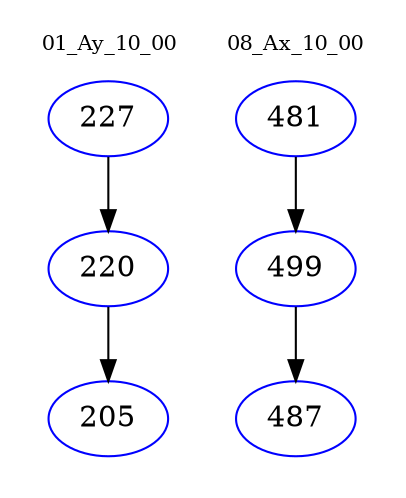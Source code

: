 digraph{
subgraph cluster_0 {
color = white
label = "01_Ay_10_00";
fontsize=10;
T0_227 [label="227", color="blue"]
T0_227 -> T0_220 [color="black"]
T0_220 [label="220", color="blue"]
T0_220 -> T0_205 [color="black"]
T0_205 [label="205", color="blue"]
}
subgraph cluster_1 {
color = white
label = "08_Ax_10_00";
fontsize=10;
T1_481 [label="481", color="blue"]
T1_481 -> T1_499 [color="black"]
T1_499 [label="499", color="blue"]
T1_499 -> T1_487 [color="black"]
T1_487 [label="487", color="blue"]
}
}

